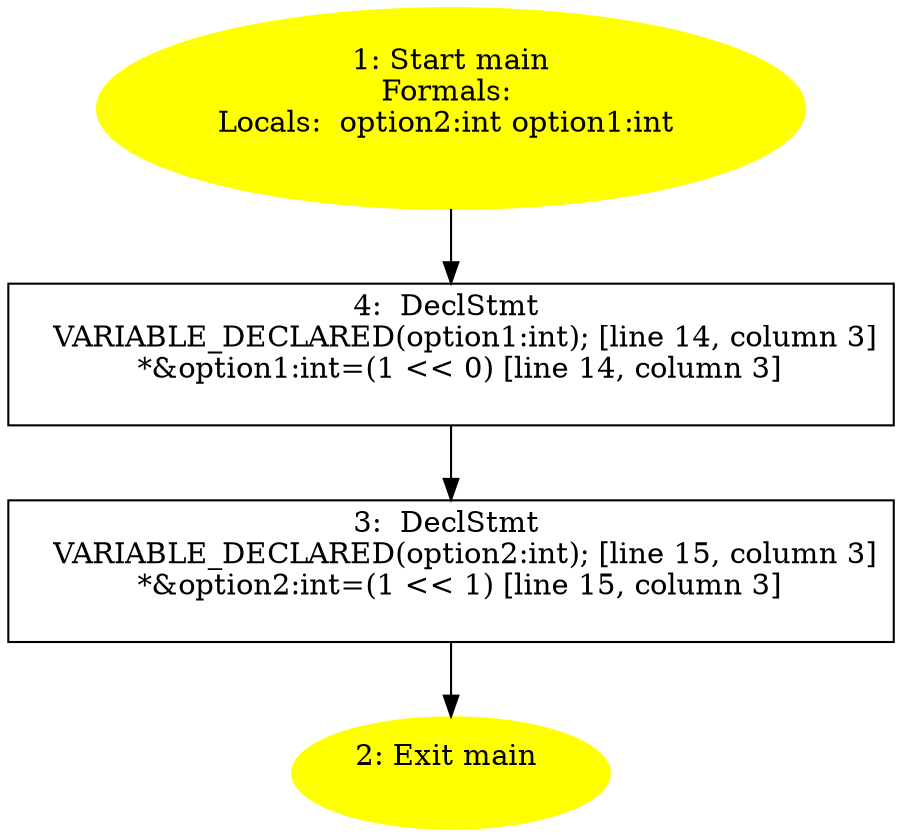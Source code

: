 /* @generated */
digraph cfg {
"main.fad58de7366495db_1" [label="1: Start main\nFormals: \nLocals:  option2:int option1:int \n  " color=yellow style=filled]
	

	 "main.fad58de7366495db_1" -> "main.fad58de7366495db_4" ;
"main.fad58de7366495db_2" [label="2: Exit main \n  " color=yellow style=filled]
	

"main.fad58de7366495db_3" [label="3:  DeclStmt \n   VARIABLE_DECLARED(option2:int); [line 15, column 3]\n  *&option2:int=(1 << 1) [line 15, column 3]\n " shape="box"]
	

	 "main.fad58de7366495db_3" -> "main.fad58de7366495db_2" ;
"main.fad58de7366495db_4" [label="4:  DeclStmt \n   VARIABLE_DECLARED(option1:int); [line 14, column 3]\n  *&option1:int=(1 << 0) [line 14, column 3]\n " shape="box"]
	

	 "main.fad58de7366495db_4" -> "main.fad58de7366495db_3" ;
}
